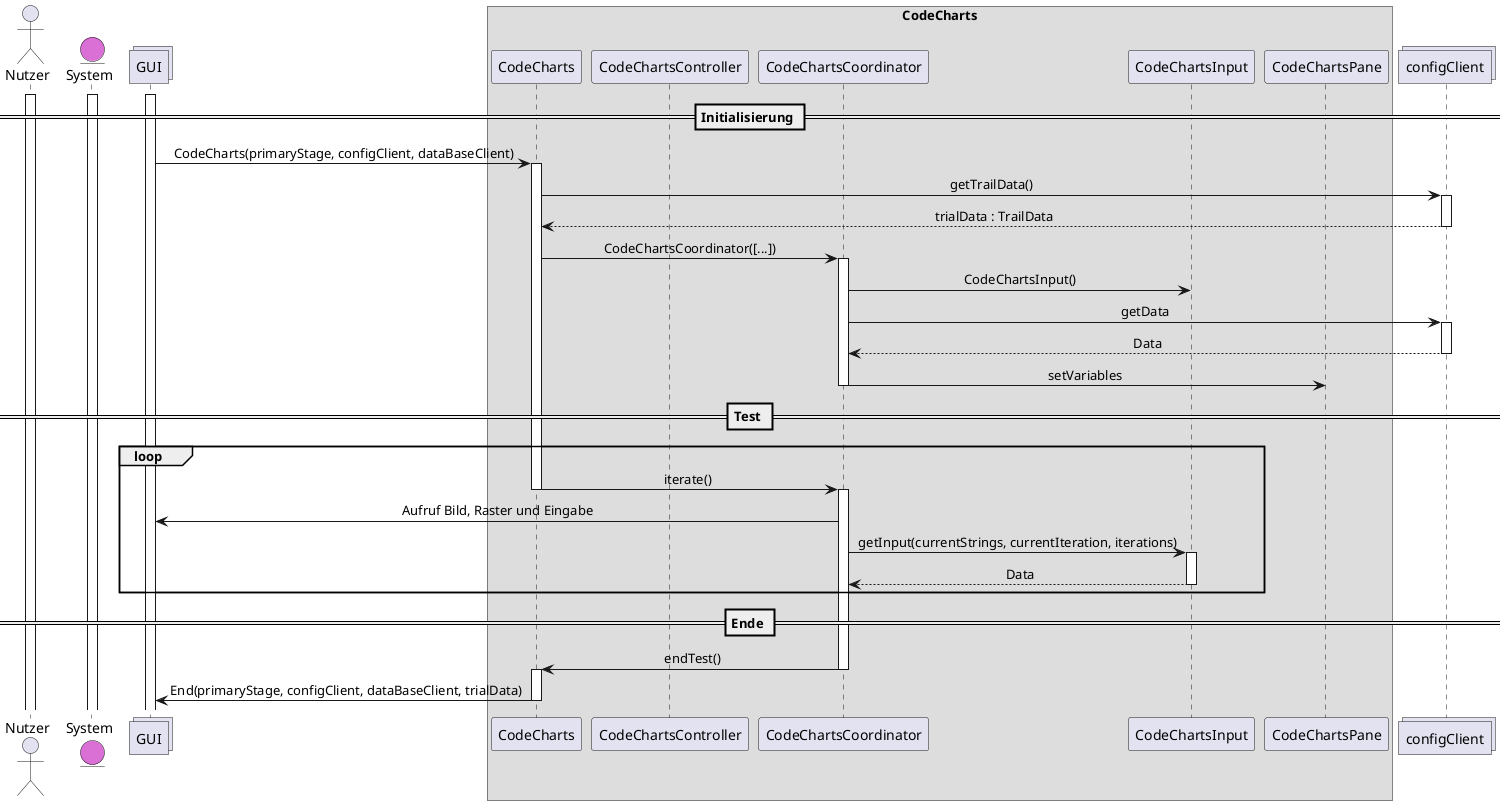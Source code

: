 @startuml codecharts
skinparam defaultTextAlignment center


actor       Nutzer          as n
entity      System          as s    #DA70D5
collections GUI             as g

box CodeCharts

participant CodeCharts              as cc
participant CodeChartsController    as ct
participant CodeChartsCoordinator   as co
participant CodeChartsInput         as ci
participant CodeChartsPane          as cp
end box

collections configClient          as c

activate n
activate s
activate g

== Initialisierung ==
g -> cc : CodeCharts(primaryStage, configClient, dataBaseClient)
activate cc
cc -> c : getTrailData()
activate c
c --> cc : trialData : TrailData
deactivate c
cc -> co : CodeChartsCoordinator([...])
activate co
co -> ci : CodeChartsInput()
co -> c : getData
activate c
c --> co : Data
deactivate c
co -> cp : setVariables
deactivate co




== Test ==
loop
    cc -> co : iterate()
    deactivate cc
    activate co
    co -> g : Aufruf Bild, Raster und Eingabe
    co -> ci : getInput(currentStrings, currentIteration, iterations)
    activate ci
    ci --> co : Data
    deactivate ci
end


== Ende == 
co -> cc : endTest()
deactivate co
activate cc
cc -> g : End(primaryStage, configClient, dataBaseClient, trialData)
deactivate cc

@enduml
